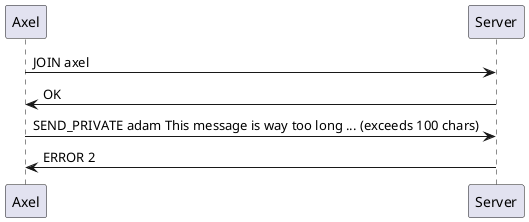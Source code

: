 @startuml
Axel -> Server: JOIN axel
Server -> Axel: OK

Axel -> Server: SEND_PRIVATE adam This message is way too long ... (exceeds 100 chars)
Server -> Axel: ERROR 2
@enduml